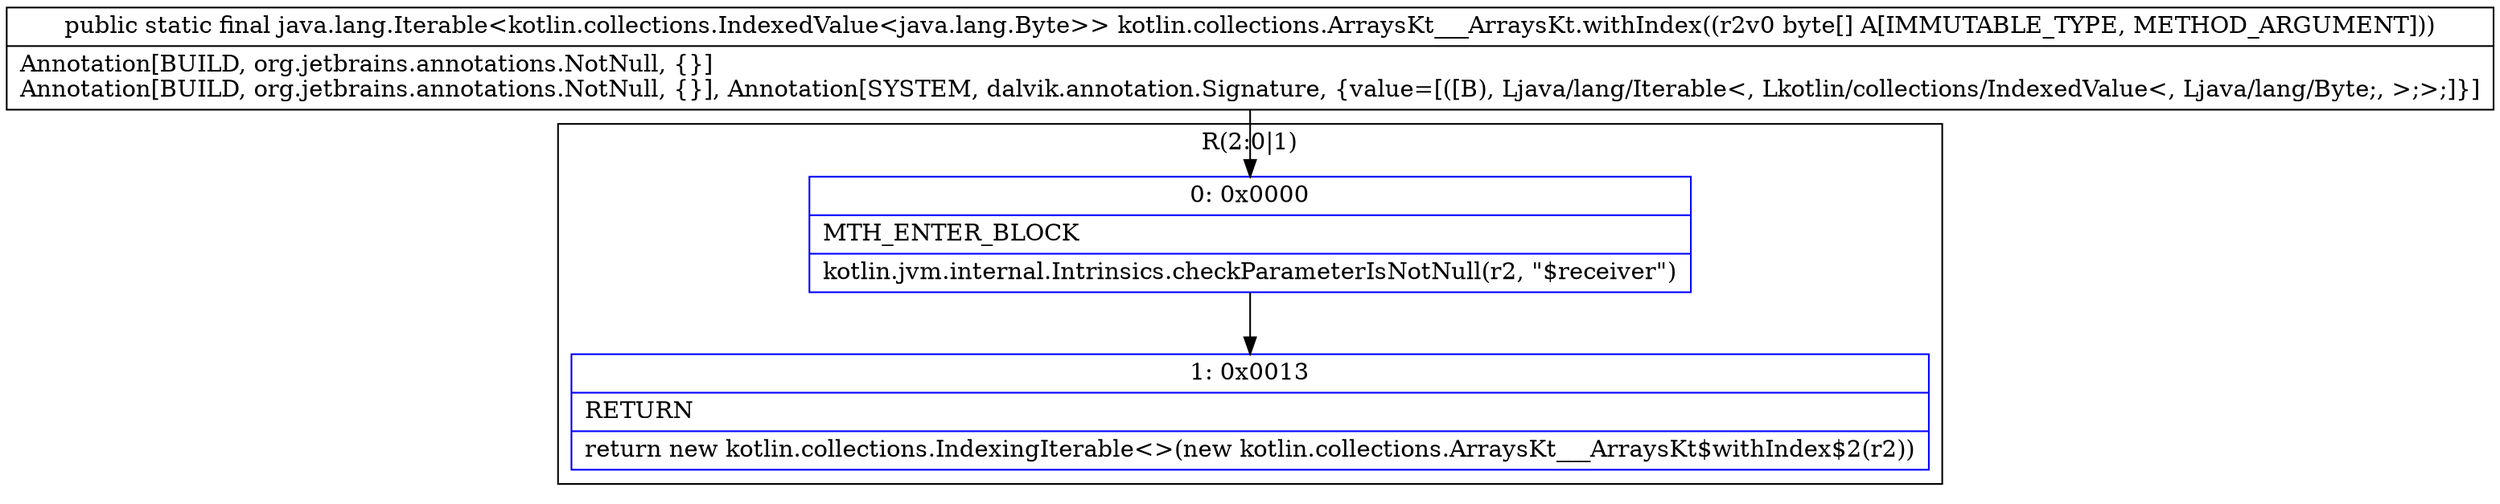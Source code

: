 digraph "CFG forkotlin.collections.ArraysKt___ArraysKt.withIndex([B)Ljava\/lang\/Iterable;" {
subgraph cluster_Region_1209946315 {
label = "R(2:0|1)";
node [shape=record,color=blue];
Node_0 [shape=record,label="{0\:\ 0x0000|MTH_ENTER_BLOCK\l|kotlin.jvm.internal.Intrinsics.checkParameterIsNotNull(r2, \"$receiver\")\l}"];
Node_1 [shape=record,label="{1\:\ 0x0013|RETURN\l|return new kotlin.collections.IndexingIterable\<\>(new kotlin.collections.ArraysKt___ArraysKt$withIndex$2(r2))\l}"];
}
MethodNode[shape=record,label="{public static final java.lang.Iterable\<kotlin.collections.IndexedValue\<java.lang.Byte\>\> kotlin.collections.ArraysKt___ArraysKt.withIndex((r2v0 byte[] A[IMMUTABLE_TYPE, METHOD_ARGUMENT]))  | Annotation[BUILD, org.jetbrains.annotations.NotNull, \{\}]\lAnnotation[BUILD, org.jetbrains.annotations.NotNull, \{\}], Annotation[SYSTEM, dalvik.annotation.Signature, \{value=[([B), Ljava\/lang\/Iterable\<, Lkotlin\/collections\/IndexedValue\<, Ljava\/lang\/Byte;, \>;\>;]\}]\l}"];
MethodNode -> Node_0;
Node_0 -> Node_1;
}

